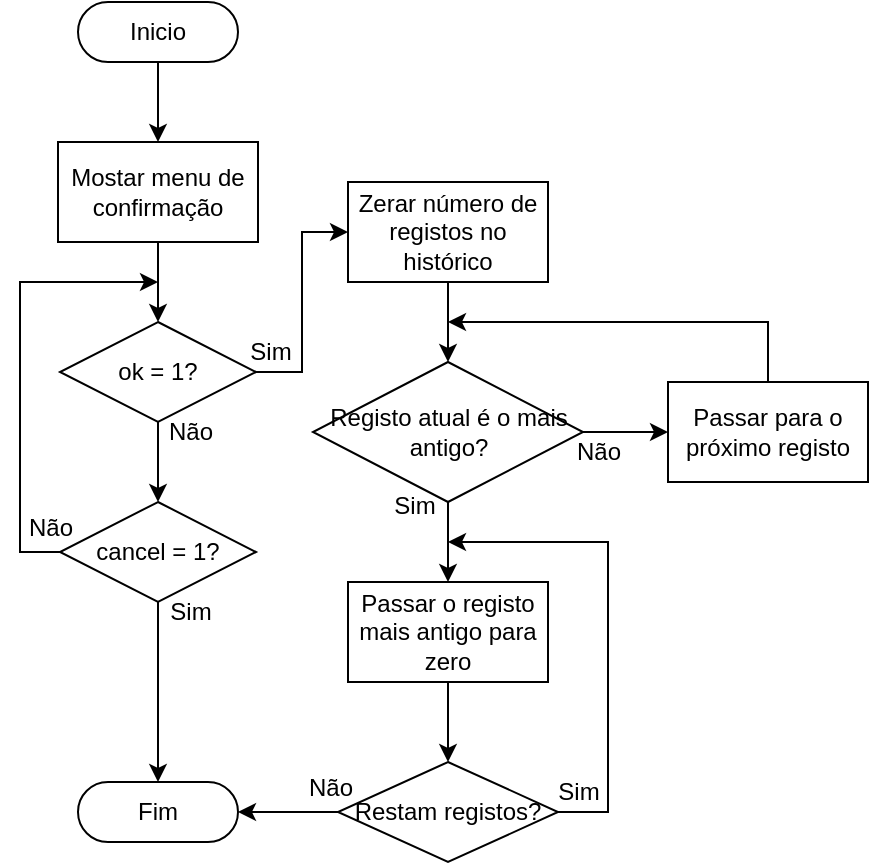 <mxfile version="26.2.13">
  <diagram name="Page-1" id="29VkzXsN4vbC1Mwm753C">
    <mxGraphModel dx="916" dy="522" grid="1" gridSize="10" guides="1" tooltips="1" connect="1" arrows="1" fold="1" page="1" pageScale="1" pageWidth="850" pageHeight="1100" math="0" shadow="0">
      <root>
        <mxCell id="0" />
        <mxCell id="1" parent="0" />
        <mxCell id="gdpgm1j_vuyIbFUAXPJ2-15" style="edgeStyle=orthogonalEdgeStyle;rounded=0;orthogonalLoop=1;jettySize=auto;html=1;exitX=0.5;exitY=0.5;exitDx=0;exitDy=15;exitPerimeter=0;" edge="1" parent="1" source="gdpgm1j_vuyIbFUAXPJ2-1" target="gdpgm1j_vuyIbFUAXPJ2-2">
          <mxGeometry relative="1" as="geometry" />
        </mxCell>
        <mxCell id="gdpgm1j_vuyIbFUAXPJ2-1" value="Inicio" style="html=1;dashed=0;whiteSpace=wrap;shape=mxgraph.dfd.start" vertex="1" parent="1">
          <mxGeometry x="385" y="30" width="80" height="30" as="geometry" />
        </mxCell>
        <mxCell id="gdpgm1j_vuyIbFUAXPJ2-6" style="edgeStyle=orthogonalEdgeStyle;rounded=0;orthogonalLoop=1;jettySize=auto;html=1;exitX=0.5;exitY=1;exitDx=0;exitDy=0;entryX=0.5;entryY=0;entryDx=0;entryDy=0;" edge="1" parent="1" source="gdpgm1j_vuyIbFUAXPJ2-2" target="gdpgm1j_vuyIbFUAXPJ2-5">
          <mxGeometry relative="1" as="geometry" />
        </mxCell>
        <mxCell id="gdpgm1j_vuyIbFUAXPJ2-2" value="Mostar menu de confirmação" style="html=1;dashed=0;whiteSpace=wrap;" vertex="1" parent="1">
          <mxGeometry x="375" y="100" width="100" height="50" as="geometry" />
        </mxCell>
        <mxCell id="gdpgm1j_vuyIbFUAXPJ2-10" style="edgeStyle=orthogonalEdgeStyle;rounded=0;orthogonalLoop=1;jettySize=auto;html=1;exitX=0.5;exitY=1;exitDx=0;exitDy=0;" edge="1" parent="1" source="gdpgm1j_vuyIbFUAXPJ2-5" target="gdpgm1j_vuyIbFUAXPJ2-8">
          <mxGeometry relative="1" as="geometry" />
        </mxCell>
        <mxCell id="gdpgm1j_vuyIbFUAXPJ2-18" style="edgeStyle=orthogonalEdgeStyle;rounded=0;orthogonalLoop=1;jettySize=auto;html=1;exitX=1;exitY=0.5;exitDx=0;exitDy=0;entryX=0;entryY=0.5;entryDx=0;entryDy=0;" edge="1" parent="1" source="gdpgm1j_vuyIbFUAXPJ2-5" target="gdpgm1j_vuyIbFUAXPJ2-17">
          <mxGeometry relative="1" as="geometry" />
        </mxCell>
        <mxCell id="gdpgm1j_vuyIbFUAXPJ2-5" value="ok = 1?" style="shape=rhombus;html=1;dashed=0;whiteSpace=wrap;perimeter=rhombusPerimeter;" vertex="1" parent="1">
          <mxGeometry x="376" y="190" width="98" height="50" as="geometry" />
        </mxCell>
        <mxCell id="gdpgm1j_vuyIbFUAXPJ2-14" style="edgeStyle=orthogonalEdgeStyle;rounded=0;orthogonalLoop=1;jettySize=auto;html=1;exitX=0.5;exitY=1;exitDx=0;exitDy=0;" edge="1" parent="1" source="gdpgm1j_vuyIbFUAXPJ2-8" target="gdpgm1j_vuyIbFUAXPJ2-13">
          <mxGeometry relative="1" as="geometry" />
        </mxCell>
        <mxCell id="gdpgm1j_vuyIbFUAXPJ2-45" style="edgeStyle=orthogonalEdgeStyle;rounded=0;orthogonalLoop=1;jettySize=auto;html=1;exitX=0;exitY=0.5;exitDx=0;exitDy=0;" edge="1" parent="1" source="gdpgm1j_vuyIbFUAXPJ2-8">
          <mxGeometry relative="1" as="geometry">
            <mxPoint x="425" y="170" as="targetPoint" />
            <Array as="points">
              <mxPoint x="356" y="305" />
              <mxPoint x="356" y="170" />
              <mxPoint x="425" y="170" />
            </Array>
          </mxGeometry>
        </mxCell>
        <mxCell id="gdpgm1j_vuyIbFUAXPJ2-8" value="cancel = 1?" style="shape=rhombus;html=1;dashed=0;whiteSpace=wrap;perimeter=rhombusPerimeter;" vertex="1" parent="1">
          <mxGeometry x="376" y="280" width="98" height="50" as="geometry" />
        </mxCell>
        <mxCell id="gdpgm1j_vuyIbFUAXPJ2-13" value="Fim" style="html=1;dashed=0;whiteSpace=wrap;shape=mxgraph.dfd.start" vertex="1" parent="1">
          <mxGeometry x="385" y="420" width="80" height="30" as="geometry" />
        </mxCell>
        <mxCell id="gdpgm1j_vuyIbFUAXPJ2-34" style="edgeStyle=orthogonalEdgeStyle;rounded=0;orthogonalLoop=1;jettySize=auto;html=1;exitX=0.5;exitY=1;exitDx=0;exitDy=0;" edge="1" parent="1" source="gdpgm1j_vuyIbFUAXPJ2-17" target="gdpgm1j_vuyIbFUAXPJ2-31">
          <mxGeometry relative="1" as="geometry" />
        </mxCell>
        <mxCell id="gdpgm1j_vuyIbFUAXPJ2-17" value="Zerar número de registos no histórico" style="html=1;dashed=0;whiteSpace=wrap;" vertex="1" parent="1">
          <mxGeometry x="520" y="120" width="100" height="50" as="geometry" />
        </mxCell>
        <mxCell id="gdpgm1j_vuyIbFUAXPJ2-46" style="edgeStyle=orthogonalEdgeStyle;rounded=0;orthogonalLoop=1;jettySize=auto;html=1;exitX=0.5;exitY=1;exitDx=0;exitDy=0;" edge="1" parent="1" source="gdpgm1j_vuyIbFUAXPJ2-21" target="gdpgm1j_vuyIbFUAXPJ2-26">
          <mxGeometry relative="1" as="geometry" />
        </mxCell>
        <mxCell id="gdpgm1j_vuyIbFUAXPJ2-21" value="Passar o registo mais antigo para zero " style="html=1;dashed=0;whiteSpace=wrap;" vertex="1" parent="1">
          <mxGeometry x="520" y="320" width="100" height="50" as="geometry" />
        </mxCell>
        <mxCell id="gdpgm1j_vuyIbFUAXPJ2-42" style="edgeStyle=orthogonalEdgeStyle;rounded=0;orthogonalLoop=1;jettySize=auto;html=1;exitX=1;exitY=0.5;exitDx=0;exitDy=0;" edge="1" parent="1" source="gdpgm1j_vuyIbFUAXPJ2-26">
          <mxGeometry relative="1" as="geometry">
            <mxPoint x="570" y="300" as="targetPoint" />
            <Array as="points">
              <mxPoint x="650" y="435" />
              <mxPoint x="650" y="300" />
              <mxPoint x="570" y="300" />
            </Array>
          </mxGeometry>
        </mxCell>
        <mxCell id="gdpgm1j_vuyIbFUAXPJ2-26" value="Restam registos?" style="shape=rhombus;html=1;dashed=0;whiteSpace=wrap;perimeter=rhombusPerimeter;" vertex="1" parent="1">
          <mxGeometry x="515" y="410" width="110" height="50" as="geometry" />
        </mxCell>
        <mxCell id="gdpgm1j_vuyIbFUAXPJ2-29" value="Sim" style="text;html=1;align=center;verticalAlign=middle;resizable=0;points=[];autosize=1;strokeColor=none;fillColor=none;" vertex="1" parent="1">
          <mxGeometry x="615" y="410" width="40" height="30" as="geometry" />
        </mxCell>
        <mxCell id="gdpgm1j_vuyIbFUAXPJ2-30" style="edgeStyle=orthogonalEdgeStyle;rounded=0;orthogonalLoop=1;jettySize=auto;html=1;exitX=0;exitY=0.5;exitDx=0;exitDy=0;entryX=1;entryY=0.5;entryDx=0;entryDy=0;entryPerimeter=0;" edge="1" parent="1" source="gdpgm1j_vuyIbFUAXPJ2-26" target="gdpgm1j_vuyIbFUAXPJ2-13">
          <mxGeometry relative="1" as="geometry" />
        </mxCell>
        <mxCell id="gdpgm1j_vuyIbFUAXPJ2-38" style="edgeStyle=orthogonalEdgeStyle;rounded=0;orthogonalLoop=1;jettySize=auto;html=1;exitX=0.5;exitY=1;exitDx=0;exitDy=0;" edge="1" parent="1" source="gdpgm1j_vuyIbFUAXPJ2-31" target="gdpgm1j_vuyIbFUAXPJ2-21">
          <mxGeometry relative="1" as="geometry" />
        </mxCell>
        <mxCell id="gdpgm1j_vuyIbFUAXPJ2-40" style="edgeStyle=orthogonalEdgeStyle;rounded=0;orthogonalLoop=1;jettySize=auto;html=1;exitX=1;exitY=0.5;exitDx=0;exitDy=0;entryX=0;entryY=0.5;entryDx=0;entryDy=0;" edge="1" parent="1" source="gdpgm1j_vuyIbFUAXPJ2-31" target="gdpgm1j_vuyIbFUAXPJ2-39">
          <mxGeometry relative="1" as="geometry" />
        </mxCell>
        <mxCell id="gdpgm1j_vuyIbFUAXPJ2-31" value="Registo atual é o mais antigo?" style="shape=rhombus;html=1;dashed=0;whiteSpace=wrap;perimeter=rhombusPerimeter;" vertex="1" parent="1">
          <mxGeometry x="502.5" y="210" width="135" height="70" as="geometry" />
        </mxCell>
        <mxCell id="gdpgm1j_vuyIbFUAXPJ2-41" style="edgeStyle=orthogonalEdgeStyle;rounded=0;orthogonalLoop=1;jettySize=auto;html=1;exitX=0.5;exitY=0;exitDx=0;exitDy=0;" edge="1" parent="1" source="gdpgm1j_vuyIbFUAXPJ2-39">
          <mxGeometry relative="1" as="geometry">
            <mxPoint x="570" y="190" as="targetPoint" />
            <Array as="points">
              <mxPoint x="730" y="190" />
              <mxPoint x="570" y="190" />
            </Array>
          </mxGeometry>
        </mxCell>
        <mxCell id="gdpgm1j_vuyIbFUAXPJ2-39" value="Passar para o próximo registo" style="html=1;dashed=0;whiteSpace=wrap;" vertex="1" parent="1">
          <mxGeometry x="680" y="220" width="100" height="50" as="geometry" />
        </mxCell>
        <mxCell id="gdpgm1j_vuyIbFUAXPJ2-43" value="Sim" style="text;html=1;align=center;verticalAlign=middle;resizable=0;points=[];autosize=1;strokeColor=none;fillColor=none;" vertex="1" parent="1">
          <mxGeometry x="533" y="267" width="40" height="30" as="geometry" />
        </mxCell>
        <mxCell id="gdpgm1j_vuyIbFUAXPJ2-44" value="Não" style="text;html=1;align=center;verticalAlign=middle;resizable=0;points=[];autosize=1;strokeColor=none;fillColor=none;" vertex="1" parent="1">
          <mxGeometry x="620" y="240" width="50" height="30" as="geometry" />
        </mxCell>
        <mxCell id="gdpgm1j_vuyIbFUAXPJ2-47" value="Não" style="text;html=1;align=center;verticalAlign=middle;resizable=0;points=[];autosize=1;strokeColor=none;fillColor=none;" vertex="1" parent="1">
          <mxGeometry x="486" y="408" width="50" height="30" as="geometry" />
        </mxCell>
        <mxCell id="gdpgm1j_vuyIbFUAXPJ2-50" value="Não" style="text;html=1;align=center;verticalAlign=middle;resizable=0;points=[];autosize=1;strokeColor=none;fillColor=none;" vertex="1" parent="1">
          <mxGeometry x="346" y="278" width="50" height="30" as="geometry" />
        </mxCell>
        <mxCell id="gdpgm1j_vuyIbFUAXPJ2-51" value="Não" style="text;html=1;align=center;verticalAlign=middle;resizable=0;points=[];autosize=1;strokeColor=none;fillColor=none;" vertex="1" parent="1">
          <mxGeometry x="416" y="230" width="50" height="30" as="geometry" />
        </mxCell>
        <mxCell id="gdpgm1j_vuyIbFUAXPJ2-52" value="Sim" style="text;html=1;align=center;verticalAlign=middle;resizable=0;points=[];autosize=1;strokeColor=none;fillColor=none;" vertex="1" parent="1">
          <mxGeometry x="461" y="190" width="40" height="30" as="geometry" />
        </mxCell>
        <mxCell id="gdpgm1j_vuyIbFUAXPJ2-53" value="Sim" style="text;html=1;align=center;verticalAlign=middle;resizable=0;points=[];autosize=1;strokeColor=none;fillColor=none;" vertex="1" parent="1">
          <mxGeometry x="421" y="320" width="40" height="30" as="geometry" />
        </mxCell>
      </root>
    </mxGraphModel>
  </diagram>
</mxfile>
